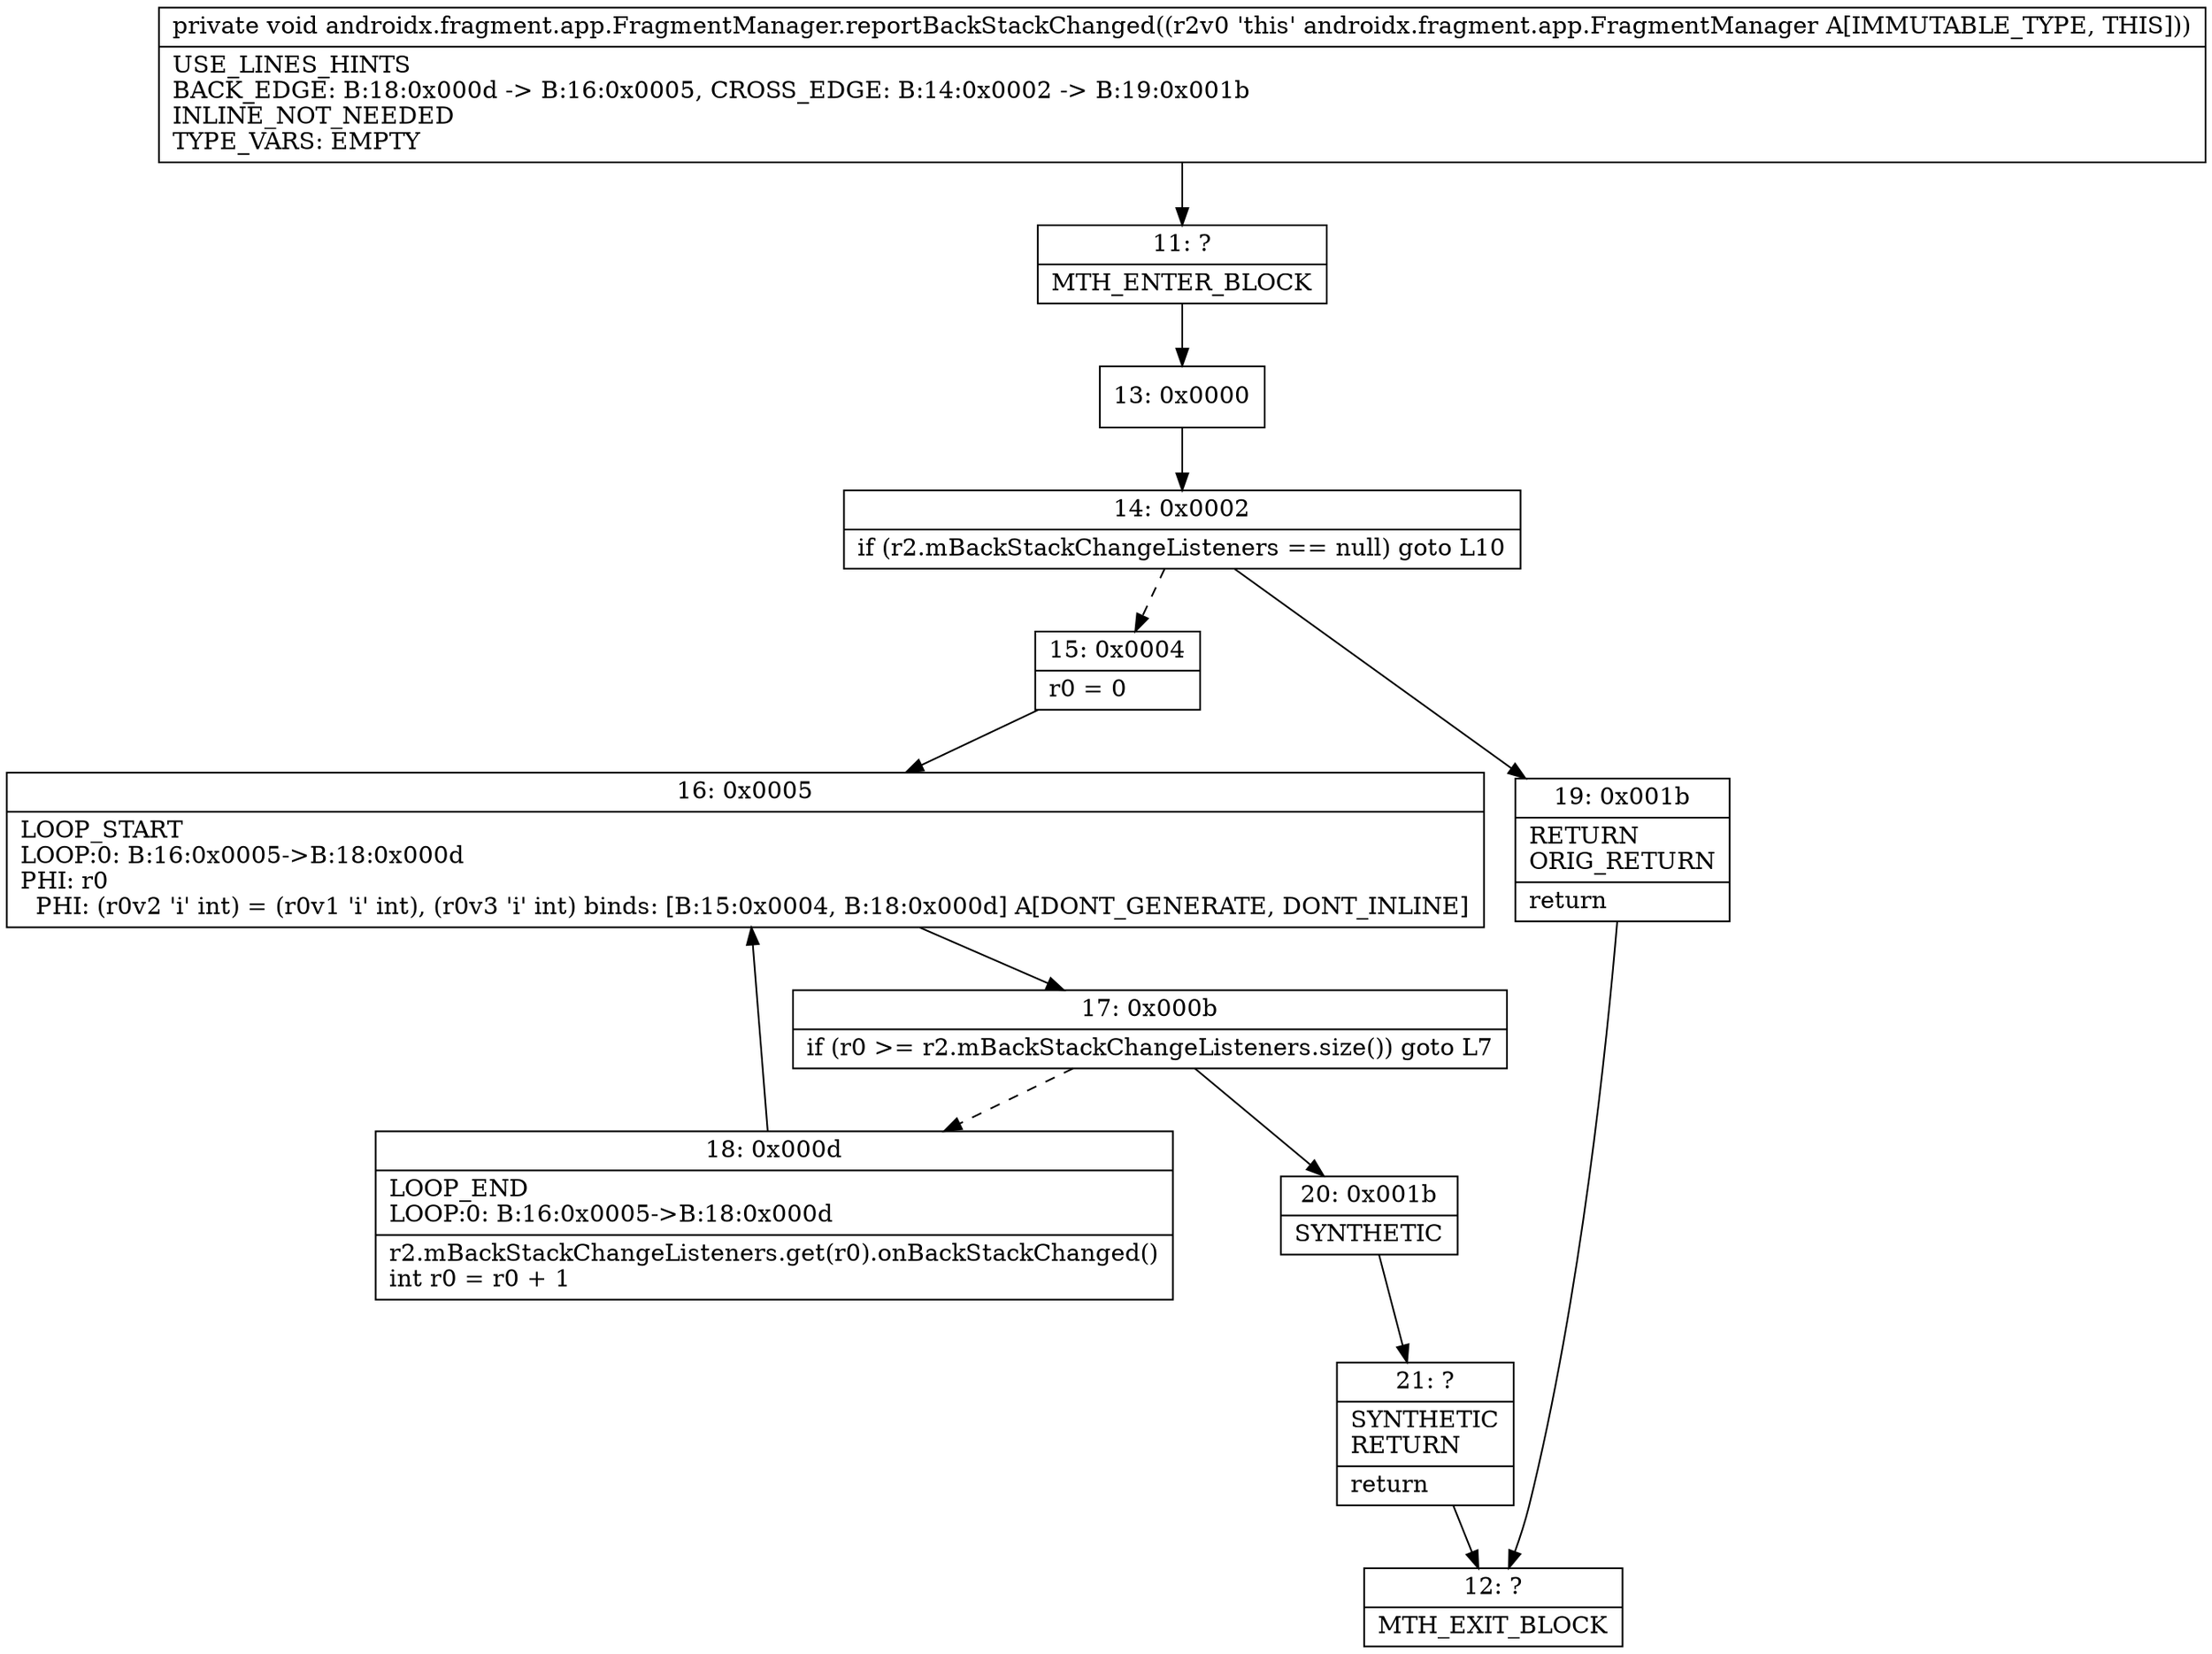 digraph "CFG forandroidx.fragment.app.FragmentManager.reportBackStackChanged()V" {
Node_11 [shape=record,label="{11\:\ ?|MTH_ENTER_BLOCK\l}"];
Node_13 [shape=record,label="{13\:\ 0x0000}"];
Node_14 [shape=record,label="{14\:\ 0x0002|if (r2.mBackStackChangeListeners == null) goto L10\l}"];
Node_15 [shape=record,label="{15\:\ 0x0004|r0 = 0\l}"];
Node_16 [shape=record,label="{16\:\ 0x0005|LOOP_START\lLOOP:0: B:16:0x0005\-\>B:18:0x000d\lPHI: r0 \l  PHI: (r0v2 'i' int) = (r0v1 'i' int), (r0v3 'i' int) binds: [B:15:0x0004, B:18:0x000d] A[DONT_GENERATE, DONT_INLINE]\l}"];
Node_17 [shape=record,label="{17\:\ 0x000b|if (r0 \>= r2.mBackStackChangeListeners.size()) goto L7\l}"];
Node_18 [shape=record,label="{18\:\ 0x000d|LOOP_END\lLOOP:0: B:16:0x0005\-\>B:18:0x000d\l|r2.mBackStackChangeListeners.get(r0).onBackStackChanged()\lint r0 = r0 + 1\l}"];
Node_20 [shape=record,label="{20\:\ 0x001b|SYNTHETIC\l}"];
Node_21 [shape=record,label="{21\:\ ?|SYNTHETIC\lRETURN\l|return\l}"];
Node_12 [shape=record,label="{12\:\ ?|MTH_EXIT_BLOCK\l}"];
Node_19 [shape=record,label="{19\:\ 0x001b|RETURN\lORIG_RETURN\l|return\l}"];
MethodNode[shape=record,label="{private void androidx.fragment.app.FragmentManager.reportBackStackChanged((r2v0 'this' androidx.fragment.app.FragmentManager A[IMMUTABLE_TYPE, THIS]))  | USE_LINES_HINTS\lBACK_EDGE: B:18:0x000d \-\> B:16:0x0005, CROSS_EDGE: B:14:0x0002 \-\> B:19:0x001b\lINLINE_NOT_NEEDED\lTYPE_VARS: EMPTY\l}"];
MethodNode -> Node_11;Node_11 -> Node_13;
Node_13 -> Node_14;
Node_14 -> Node_15[style=dashed];
Node_14 -> Node_19;
Node_15 -> Node_16;
Node_16 -> Node_17;
Node_17 -> Node_18[style=dashed];
Node_17 -> Node_20;
Node_18 -> Node_16;
Node_20 -> Node_21;
Node_21 -> Node_12;
Node_19 -> Node_12;
}

